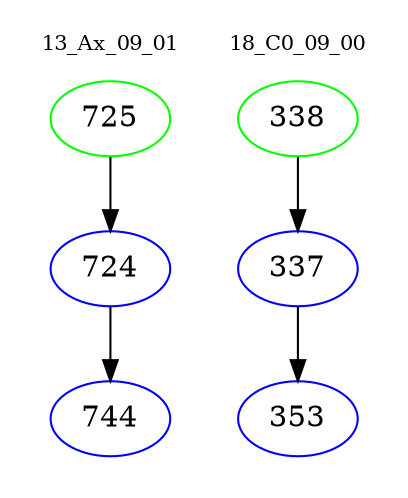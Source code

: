 digraph{
subgraph cluster_0 {
color = white
label = "13_Ax_09_01";
fontsize=10;
T0_725 [label="725", color="green"]
T0_725 -> T0_724 [color="black"]
T0_724 [label="724", color="blue"]
T0_724 -> T0_744 [color="black"]
T0_744 [label="744", color="blue"]
}
subgraph cluster_1 {
color = white
label = "18_C0_09_00";
fontsize=10;
T1_338 [label="338", color="green"]
T1_338 -> T1_337 [color="black"]
T1_337 [label="337", color="blue"]
T1_337 -> T1_353 [color="black"]
T1_353 [label="353", color="blue"]
}
}
